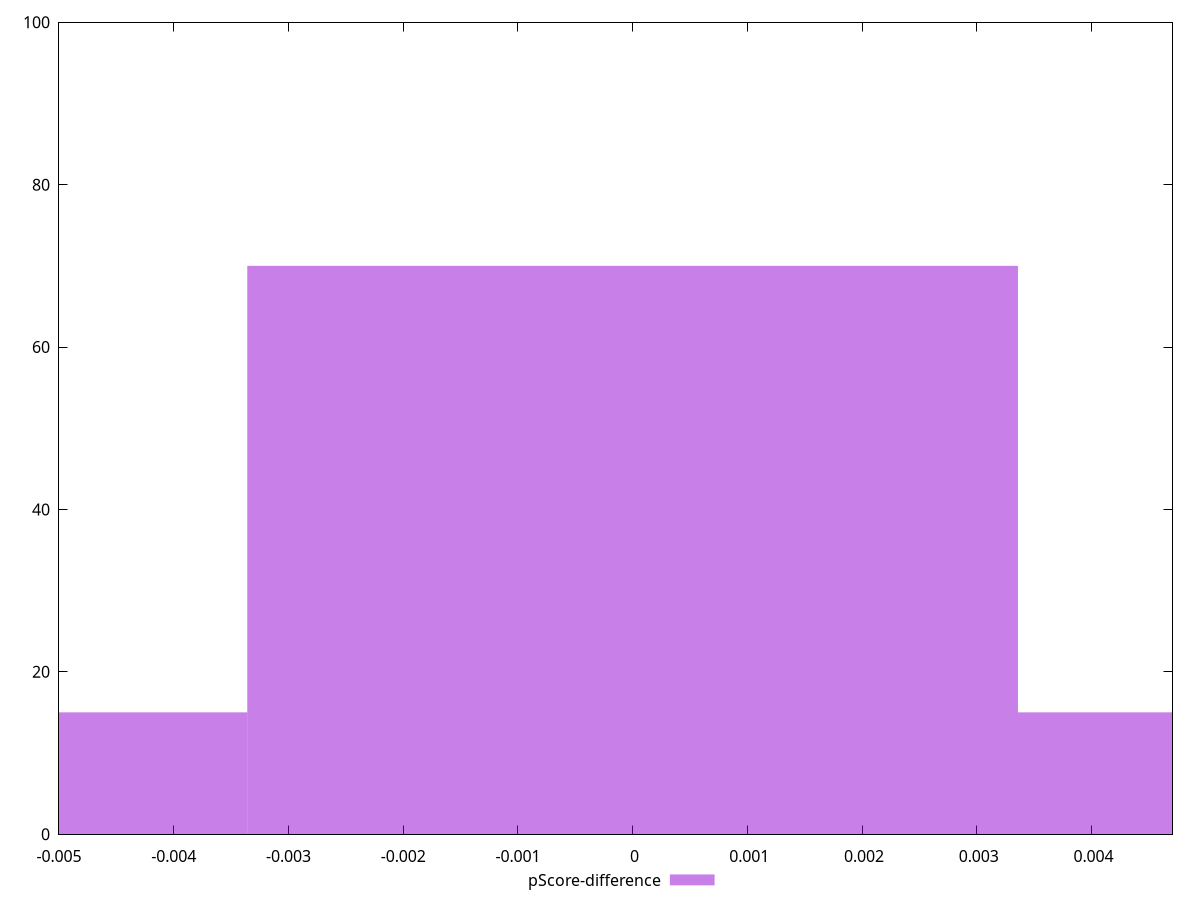 reset

$pScoreDifference <<EOF
-0.006717969517268659 15
0 70
0.006717969517268659 15
EOF

set key outside below
set boxwidth 0.006717969517268659
set xrange [-0.0050000000000000044:0.004705882352941171]
set yrange [0:100]
set trange [0:100]
set style fill transparent solid 0.5 noborder
set terminal svg size 640, 490 enhanced background rgb 'white'
set output "report_00013_2021-02-09T12-04-24.940Z/render-blocking-resources/samples/pages+cached+noadtech/pScore-difference/histogram.svg"

plot $pScoreDifference title "pScore-difference" with boxes

reset
